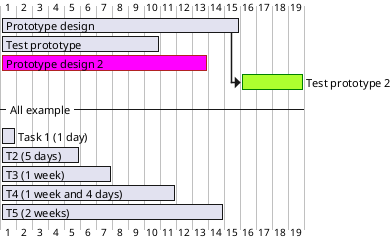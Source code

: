 @startgantt
[Prototype design] lasts 15 days
[Test prototype] lasts 10 days
[Prototype design 2] lasts 13 days
[Test prototype 2] lasts 4 days
[Test prototype 2] starts at [Prototype design]'s end
[Prototype design 2] is colored in Fuchsia/FireBrick
[Test prototype 2] is colored in GreenYellow/Green
-- All example --
[Task 1 (1 day)] lasts 1 day
[T2 (5 days)] lasts 5 days
[T3 (1 week)] lasts 1 week
[T4 (1 week and 4 days)] lasts 1 week and 4 days
[T5 (2 weeks)] lasts 2 weeks
@endgantt